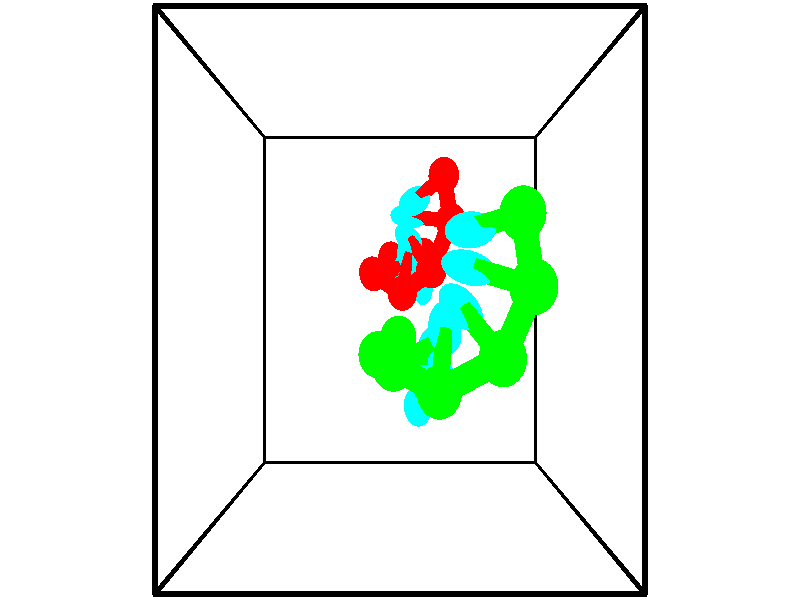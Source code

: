 // switches for output
#declare DRAW_BASES = 1; // possible values are 0, 1; only relevant for DNA ribbons
#declare DRAW_BASES_TYPE = 3; // possible values are 1, 2, 3; only relevant for DNA ribbons
#declare DRAW_FOG = 0; // set to 1 to enable fog

#include "colors.inc"

#include "transforms.inc"
background { rgb <1, 1, 1>}

#default {
   normal{
       ripples 0.25
       frequency 0.20
       turbulence 0.2
       lambda 5
   }
	finish {
		phong 0.1
		phong_size 40.
	}
}

// original window dimensions: 1024x640


// camera settings

camera {
	sky <-0, 1, 0>
	up <-0, 1, 0>
	right 1.6 * <1, 0, 0>
	location <2.5, 2.5, 11.1562>
	look_at <2.5, 2.5, 2.5>
	direction <0, 0, -8.6562>
	angle 67.0682
}


# declare cpy_camera_pos = <2.5, 2.5, 11.1562>;
# if (DRAW_FOG = 1)
fog {
	fog_type 2
	up vnormalize(cpy_camera_pos)
	color rgbt<1,1,1,0.3>
	distance 1e-5
	fog_alt 3e-3
	fog_offset 4
}
# end


// LIGHTS

# declare lum = 6;
global_settings {
	ambient_light rgb lum * <0.05, 0.05, 0.05>
	max_trace_level 15
}# declare cpy_direct_light_amount = 0.25;
light_source
{	1000 * <-1, -1, 1>,
	rgb lum * cpy_direct_light_amount
	parallel
}

light_source
{	1000 * <1, 1, -1>,
	rgb lum * cpy_direct_light_amount
	parallel
}

// strand 0

// nucleotide -1

// particle -1
sphere {
	<3.217373, 4.202240, 1.255846> 0.250000
	pigment { color rgbt <1,0,0,0> }
	no_shadow
}
cylinder {
	<2.939327, 3.976791, 1.434349>,  <2.772500, 3.841522, 1.541451>, 0.100000
	pigment { color rgbt <1,0,0,0> }
	no_shadow
}
cylinder {
	<2.939327, 3.976791, 1.434349>,  <3.217373, 4.202240, 1.255846>, 0.100000
	pigment { color rgbt <1,0,0,0> }
	no_shadow
}

// particle -1
sphere {
	<2.939327, 3.976791, 1.434349> 0.100000
	pigment { color rgbt <1,0,0,0> }
	no_shadow
}
sphere {
	0, 1
	scale<0.080000,0.200000,0.300000>
	matrix <-0.147420, -0.495807, -0.855829,
		0.703621, -0.660687, 0.261554,
		-0.695115, -0.563621, 0.446258,
		2.730793, 3.807705, 1.568227>
	pigment { color rgbt <0,1,1,0> }
	no_shadow
}
cylinder {
	<3.337575, 3.586860, 1.189049>,  <3.217373, 4.202240, 1.255846>, 0.130000
	pigment { color rgbt <1,0,0,0> }
	no_shadow
}

// nucleotide -1

// particle -1
sphere {
	<3.337575, 3.586860, 1.189049> 0.250000
	pigment { color rgbt <1,0,0,0> }
	no_shadow
}
cylinder {
	<2.939564, 3.625336, 1.178734>,  <2.700757, 3.648421, 1.172545>, 0.100000
	pigment { color rgbt <1,0,0,0> }
	no_shadow
}
cylinder {
	<2.939564, 3.625336, 1.178734>,  <3.337575, 3.586860, 1.189049>, 0.100000
	pigment { color rgbt <1,0,0,0> }
	no_shadow
}

// particle -1
sphere {
	<2.939564, 3.625336, 1.178734> 0.100000
	pigment { color rgbt <1,0,0,0> }
	no_shadow
}
sphere {
	0, 1
	scale<0.080000,0.200000,0.300000>
	matrix <-0.032484, -0.558277, -0.829018,
		-0.094139, -0.824059, 0.558627,
		-0.995029, 0.096189, -0.025787,
		2.641055, 3.654193, 1.170998>
	pigment { color rgbt <0,1,1,0> }
	no_shadow
}
cylinder {
	<3.016088, 2.908836, 1.221558>,  <3.337575, 3.586860, 1.189049>, 0.130000
	pigment { color rgbt <1,0,0,0> }
	no_shadow
}

// nucleotide -1

// particle -1
sphere {
	<3.016088, 2.908836, 1.221558> 0.250000
	pigment { color rgbt <1,0,0,0> }
	no_shadow
}
cylinder {
	<2.803883, 3.175995, 1.012764>,  <2.676559, 3.336290, 0.887487>, 0.100000
	pigment { color rgbt <1,0,0,0> }
	no_shadow
}
cylinder {
	<2.803883, 3.175995, 1.012764>,  <3.016088, 2.908836, 1.221558>, 0.100000
	pigment { color rgbt <1,0,0,0> }
	no_shadow
}

// particle -1
sphere {
	<2.803883, 3.175995, 1.012764> 0.100000
	pigment { color rgbt <1,0,0,0> }
	no_shadow
}
sphere {
	0, 1
	scale<0.080000,0.200000,0.300000>
	matrix <-0.065439, -0.646216, -0.760344,
		-0.845147, -0.369214, 0.386532,
		-0.530512, 0.667897, -0.521986,
		2.644729, 3.376364, 0.856168>
	pigment { color rgbt <0,1,1,0> }
	no_shadow
}
cylinder {
	<2.539358, 2.596466, 0.785960>,  <3.016088, 2.908836, 1.221558>, 0.130000
	pigment { color rgbt <1,0,0,0> }
	no_shadow
}

// nucleotide -1

// particle -1
sphere {
	<2.539358, 2.596466, 0.785960> 0.250000
	pigment { color rgbt <1,0,0,0> }
	no_shadow
}
cylinder {
	<2.603809, 2.952805, 0.616051>,  <2.642480, 3.166608, 0.514105>, 0.100000
	pigment { color rgbt <1,0,0,0> }
	no_shadow
}
cylinder {
	<2.603809, 2.952805, 0.616051>,  <2.539358, 2.596466, 0.785960>, 0.100000
	pigment { color rgbt <1,0,0,0> }
	no_shadow
}

// particle -1
sphere {
	<2.603809, 2.952805, 0.616051> 0.100000
	pigment { color rgbt <1,0,0,0> }
	no_shadow
}
sphere {
	0, 1
	scale<0.080000,0.200000,0.300000>
	matrix <-0.125953, -0.408316, -0.904109,
		-0.978863, 0.199178, 0.046414,
		0.161128, 0.890845, -0.424773,
		2.652148, 3.220058, 0.488619>
	pigment { color rgbt <0,1,1,0> }
	no_shadow
}
cylinder {
	<2.028261, 2.880800, 0.321307>,  <2.539358, 2.596466, 0.785960>, 0.130000
	pigment { color rgbt <1,0,0,0> }
	no_shadow
}

// nucleotide -1

// particle -1
sphere {
	<2.028261, 2.880800, 0.321307> 0.250000
	pigment { color rgbt <1,0,0,0> }
	no_shadow
}
cylinder {
	<2.393620, 2.978134, 0.190773>,  <2.612835, 3.036535, 0.112453>, 0.100000
	pigment { color rgbt <1,0,0,0> }
	no_shadow
}
cylinder {
	<2.393620, 2.978134, 0.190773>,  <2.028261, 2.880800, 0.321307>, 0.100000
	pigment { color rgbt <1,0,0,0> }
	no_shadow
}

// particle -1
sphere {
	<2.393620, 2.978134, 0.190773> 0.100000
	pigment { color rgbt <1,0,0,0> }
	no_shadow
}
sphere {
	0, 1
	scale<0.080000,0.200000,0.300000>
	matrix <-0.175911, -0.486998, -0.855504,
		-0.367098, 0.838821, -0.402017,
		0.913397, 0.243335, -0.326334,
		2.667639, 3.051135, 0.092873>
	pigment { color rgbt <0,1,1,0> }
	no_shadow
}
cylinder {
	<1.966516, 2.945071, -0.418715>,  <2.028261, 2.880800, 0.321307>, 0.130000
	pigment { color rgbt <1,0,0,0> }
	no_shadow
}

// nucleotide -1

// particle -1
sphere {
	<1.966516, 2.945071, -0.418715> 0.250000
	pigment { color rgbt <1,0,0,0> }
	no_shadow
}
cylinder {
	<2.365078, 2.930023, -0.388351>,  <2.604215, 2.920994, -0.370133>, 0.100000
	pigment { color rgbt <1,0,0,0> }
	no_shadow
}
cylinder {
	<2.365078, 2.930023, -0.388351>,  <1.966516, 2.945071, -0.418715>, 0.100000
	pigment { color rgbt <1,0,0,0> }
	no_shadow
}

// particle -1
sphere {
	<2.365078, 2.930023, -0.388351> 0.100000
	pigment { color rgbt <1,0,0,0> }
	no_shadow
}
sphere {
	0, 1
	scale<0.080000,0.200000,0.300000>
	matrix <0.036656, -0.616342, -0.786624,
		0.076379, 0.786579, -0.612748,
		0.996405, -0.037620, 0.075908,
		2.664000, 2.918737, -0.365579>
	pigment { color rgbt <0,1,1,0> }
	no_shadow
}
cylinder {
	<2.310933, 3.237969, -1.074022>,  <1.966516, 2.945071, -0.418715>, 0.130000
	pigment { color rgbt <1,0,0,0> }
	no_shadow
}

// nucleotide -1

// particle -1
sphere {
	<2.310933, 3.237969, -1.074022> 0.250000
	pigment { color rgbt <1,0,0,0> }
	no_shadow
}
cylinder {
	<2.604565, 3.010376, -0.925758>,  <2.780744, 2.873820, -0.836800>, 0.100000
	pigment { color rgbt <1,0,0,0> }
	no_shadow
}
cylinder {
	<2.604565, 3.010376, -0.925758>,  <2.310933, 3.237969, -1.074022>, 0.100000
	pigment { color rgbt <1,0,0,0> }
	no_shadow
}

// particle -1
sphere {
	<2.604565, 3.010376, -0.925758> 0.100000
	pigment { color rgbt <1,0,0,0> }
	no_shadow
}
sphere {
	0, 1
	scale<0.080000,0.200000,0.300000>
	matrix <0.163435, -0.381757, -0.909698,
		0.659104, 0.728368, -0.187247,
		0.734078, -0.568983, 0.370659,
		2.824788, 2.839681, -0.814561>
	pigment { color rgbt <0,1,1,0> }
	no_shadow
}
cylinder {
	<3.005451, 3.326750, -1.440172>,  <2.310933, 3.237969, -1.074022>, 0.130000
	pigment { color rgbt <1,0,0,0> }
	no_shadow
}

// nucleotide -1

// particle -1
sphere {
	<3.005451, 3.326750, -1.440172> 0.250000
	pigment { color rgbt <1,0,0,0> }
	no_shadow
}
cylinder {
	<2.983921, 2.963547, -1.273979>,  <2.971003, 2.745625, -1.174263>, 0.100000
	pigment { color rgbt <1,0,0,0> }
	no_shadow
}
cylinder {
	<2.983921, 2.963547, -1.273979>,  <3.005451, 3.326750, -1.440172>, 0.100000
	pigment { color rgbt <1,0,0,0> }
	no_shadow
}

// particle -1
sphere {
	<2.983921, 2.963547, -1.273979> 0.100000
	pigment { color rgbt <1,0,0,0> }
	no_shadow
}
sphere {
	0, 1
	scale<0.080000,0.200000,0.300000>
	matrix <0.001347, -0.416151, -0.909294,
		0.998549, -0.048383, 0.023622,
		-0.053825, -0.908007, 0.415482,
		2.967774, 2.691144, -1.149334>
	pigment { color rgbt <0,1,1,0> }
	no_shadow
}
// strand 1

// nucleotide -1

// particle -1
sphere {
	<2.810156, 1.686296, 2.175422> 0.250000
	pigment { color rgbt <0,1,0,0> }
	no_shadow
}
cylinder {
	<2.773689, 1.443405, 2.491135>,  <2.751810, 1.297671, 2.680562>, 0.100000
	pigment { color rgbt <0,1,0,0> }
	no_shadow
}
cylinder {
	<2.773689, 1.443405, 2.491135>,  <2.810156, 1.686296, 2.175422>, 0.100000
	pigment { color rgbt <0,1,0,0> }
	no_shadow
}

// particle -1
sphere {
	<2.773689, 1.443405, 2.491135> 0.100000
	pigment { color rgbt <0,1,0,0> }
	no_shadow
}
sphere {
	0, 1
	scale<0.080000,0.200000,0.300000>
	matrix <0.252705, 0.752531, 0.608143,
		-0.963239, 0.254897, 0.084845,
		-0.091166, -0.607227, 0.789280,
		2.746340, 1.261237, 2.727919>
	pigment { color rgbt <0,1,1,0> }
	no_shadow
}
cylinder {
	<2.477242, 2.068017, 2.772869>,  <2.810156, 1.686296, 2.175422>, 0.130000
	pigment { color rgbt <0,1,0,0> }
	no_shadow
}

// nucleotide -1

// particle -1
sphere {
	<2.477242, 2.068017, 2.772869> 0.250000
	pigment { color rgbt <0,1,0,0> }
	no_shadow
}
cylinder {
	<2.705915, 1.765076, 2.899101>,  <2.843120, 1.583311, 2.974841>, 0.100000
	pigment { color rgbt <0,1,0,0> }
	no_shadow
}
cylinder {
	<2.705915, 1.765076, 2.899101>,  <2.477242, 2.068017, 2.772869>, 0.100000
	pigment { color rgbt <0,1,0,0> }
	no_shadow
}

// particle -1
sphere {
	<2.705915, 1.765076, 2.899101> 0.100000
	pigment { color rgbt <0,1,0,0> }
	no_shadow
}
sphere {
	0, 1
	scale<0.080000,0.200000,0.300000>
	matrix <0.266796, 0.535325, 0.801403,
		-0.775885, -0.373953, 0.508096,
		0.571684, -0.757354, 0.315582,
		2.877421, 1.537869, 2.993776>
	pigment { color rgbt <0,1,1,0> }
	no_shadow
}
cylinder {
	<2.218823, 1.917734, 3.431808>,  <2.477242, 2.068017, 2.772869>, 0.130000
	pigment { color rgbt <0,1,0,0> }
	no_shadow
}

// nucleotide -1

// particle -1
sphere {
	<2.218823, 1.917734, 3.431808> 0.250000
	pigment { color rgbt <0,1,0,0> }
	no_shadow
}
cylinder {
	<2.608095, 1.838654, 3.384758>,  <2.841658, 1.791206, 3.356528>, 0.100000
	pigment { color rgbt <0,1,0,0> }
	no_shadow
}
cylinder {
	<2.608095, 1.838654, 3.384758>,  <2.218823, 1.917734, 3.431808>, 0.100000
	pigment { color rgbt <0,1,0,0> }
	no_shadow
}

// particle -1
sphere {
	<2.608095, 1.838654, 3.384758> 0.100000
	pigment { color rgbt <0,1,0,0> }
	no_shadow
}
sphere {
	0, 1
	scale<0.080000,0.200000,0.300000>
	matrix <0.227273, 0.747103, 0.624647,
		-0.035614, -0.634627, 0.771998,
		0.973180, -0.197700, -0.117626,
		2.900049, 1.779343, 3.349470>
	pigment { color rgbt <0,1,1,0> }
	no_shadow
}
cylinder {
	<2.422797, 1.852261, 4.051269>,  <2.218823, 1.917734, 3.431808>, 0.130000
	pigment { color rgbt <0,1,0,0> }
	no_shadow
}

// nucleotide -1

// particle -1
sphere {
	<2.422797, 1.852261, 4.051269> 0.250000
	pigment { color rgbt <0,1,0,0> }
	no_shadow
}
cylinder {
	<2.750011, 1.982849, 3.861855>,  <2.946340, 2.061202, 3.748206>, 0.100000
	pigment { color rgbt <0,1,0,0> }
	no_shadow
}
cylinder {
	<2.750011, 1.982849, 3.861855>,  <2.422797, 1.852261, 4.051269>, 0.100000
	pigment { color rgbt <0,1,0,0> }
	no_shadow
}

// particle -1
sphere {
	<2.750011, 1.982849, 3.861855> 0.100000
	pigment { color rgbt <0,1,0,0> }
	no_shadow
}
sphere {
	0, 1
	scale<0.080000,0.200000,0.300000>
	matrix <0.240416, 0.553843, 0.797156,
		0.522507, -0.765949, 0.374578,
		0.818038, 0.326465, -0.473533,
		2.995422, 2.080790, 3.719794>
	pigment { color rgbt <0,1,1,0> }
	no_shadow
}
cylinder {
	<2.934692, 1.650349, 4.480158>,  <2.422797, 1.852261, 4.051269>, 0.130000
	pigment { color rgbt <0,1,0,0> }
	no_shadow
}

// nucleotide -1

// particle -1
sphere {
	<2.934692, 1.650349, 4.480158> 0.250000
	pigment { color rgbt <0,1,0,0> }
	no_shadow
}
cylinder {
	<2.985596, 1.984406, 4.266113>,  <3.016138, 2.184839, 4.137687>, 0.100000
	pigment { color rgbt <0,1,0,0> }
	no_shadow
}
cylinder {
	<2.985596, 1.984406, 4.266113>,  <2.934692, 1.650349, 4.480158>, 0.100000
	pigment { color rgbt <0,1,0,0> }
	no_shadow
}

// particle -1
sphere {
	<2.985596, 1.984406, 4.266113> 0.100000
	pigment { color rgbt <0,1,0,0> }
	no_shadow
}
sphere {
	0, 1
	scale<0.080000,0.200000,0.300000>
	matrix <0.209139, 0.504775, 0.837534,
		0.969570, -0.218498, -0.110423,
		0.127260, 0.835141, -0.535111,
		3.023774, 2.234948, 4.105580>
	pigment { color rgbt <0,1,1,0> }
	no_shadow
}
cylinder {
	<3.578996, 1.987903, 4.816066>,  <2.934692, 1.650349, 4.480158>, 0.130000
	pigment { color rgbt <0,1,0,0> }
	no_shadow
}

// nucleotide -1

// particle -1
sphere {
	<3.578996, 1.987903, 4.816066> 0.250000
	pigment { color rgbt <0,1,0,0> }
	no_shadow
}
cylinder {
	<3.345808, 2.246323, 4.618980>,  <3.205895, 2.401374, 4.500729>, 0.100000
	pigment { color rgbt <0,1,0,0> }
	no_shadow
}
cylinder {
	<3.345808, 2.246323, 4.618980>,  <3.578996, 1.987903, 4.816066>, 0.100000
	pigment { color rgbt <0,1,0,0> }
	no_shadow
}

// particle -1
sphere {
	<3.345808, 2.246323, 4.618980> 0.100000
	pigment { color rgbt <0,1,0,0> }
	no_shadow
}
sphere {
	0, 1
	scale<0.080000,0.200000,0.300000>
	matrix <0.061407, 0.639723, 0.766149,
		0.810170, 0.416385, -0.412611,
		-0.582970, 0.646048, -0.492715,
		3.170917, 2.440137, 4.471166>
	pigment { color rgbt <0,1,1,0> }
	no_shadow
}
cylinder {
	<3.896231, 2.616706, 4.846993>,  <3.578996, 1.987903, 4.816066>, 0.130000
	pigment { color rgbt <0,1,0,0> }
	no_shadow
}

// nucleotide -1

// particle -1
sphere {
	<3.896231, 2.616706, 4.846993> 0.250000
	pigment { color rgbt <0,1,0,0> }
	no_shadow
}
cylinder {
	<3.517313, 2.716202, 4.766235>,  <3.289962, 2.775899, 4.717781>, 0.100000
	pigment { color rgbt <0,1,0,0> }
	no_shadow
}
cylinder {
	<3.517313, 2.716202, 4.766235>,  <3.896231, 2.616706, 4.846993>, 0.100000
	pigment { color rgbt <0,1,0,0> }
	no_shadow
}

// particle -1
sphere {
	<3.517313, 2.716202, 4.766235> 0.100000
	pigment { color rgbt <0,1,0,0> }
	no_shadow
}
sphere {
	0, 1
	scale<0.080000,0.200000,0.300000>
	matrix <0.015186, 0.664363, 0.747255,
		0.320004, 0.704805, -0.633125,
		-0.947294, 0.248740, -0.201896,
		3.233125, 2.790824, 4.705667>
	pigment { color rgbt <0,1,1,0> }
	no_shadow
}
cylinder {
	<3.830343, 3.282312, 4.616170>,  <3.896231, 2.616706, 4.846993>, 0.130000
	pigment { color rgbt <0,1,0,0> }
	no_shadow
}

// nucleotide -1

// particle -1
sphere {
	<3.830343, 3.282312, 4.616170> 0.250000
	pigment { color rgbt <0,1,0,0> }
	no_shadow
}
cylinder {
	<3.486931, 3.181778, 4.794945>,  <3.280883, 3.121457, 4.902210>, 0.100000
	pigment { color rgbt <0,1,0,0> }
	no_shadow
}
cylinder {
	<3.486931, 3.181778, 4.794945>,  <3.830343, 3.282312, 4.616170>, 0.100000
	pigment { color rgbt <0,1,0,0> }
	no_shadow
}

// particle -1
sphere {
	<3.486931, 3.181778, 4.794945> 0.100000
	pigment { color rgbt <0,1,0,0> }
	no_shadow
}
sphere {
	0, 1
	scale<0.080000,0.200000,0.300000>
	matrix <0.194216, 0.647295, 0.737082,
		-0.474556, 0.719611, -0.506910,
		-0.858532, -0.251336, 0.446938,
		3.229371, 3.106377, 4.929026>
	pigment { color rgbt <0,1,1,0> }
	no_shadow
}
// box output
cylinder {
	<0.000000, 0.000000, 0.000000>,  <5.000000, 0.000000, 0.000000>, 0.025000
	pigment { color rgbt <0,0,0,0> }
	no_shadow
}
cylinder {
	<0.000000, 0.000000, 0.000000>,  <0.000000, 5.000000, 0.000000>, 0.025000
	pigment { color rgbt <0,0,0,0> }
	no_shadow
}
cylinder {
	<0.000000, 0.000000, 0.000000>,  <0.000000, 0.000000, 5.000000>, 0.025000
	pigment { color rgbt <0,0,0,0> }
	no_shadow
}
cylinder {
	<5.000000, 5.000000, 5.000000>,  <0.000000, 5.000000, 5.000000>, 0.025000
	pigment { color rgbt <0,0,0,0> }
	no_shadow
}
cylinder {
	<5.000000, 5.000000, 5.000000>,  <5.000000, 0.000000, 5.000000>, 0.025000
	pigment { color rgbt <0,0,0,0> }
	no_shadow
}
cylinder {
	<5.000000, 5.000000, 5.000000>,  <5.000000, 5.000000, 0.000000>, 0.025000
	pigment { color rgbt <0,0,0,0> }
	no_shadow
}
cylinder {
	<0.000000, 0.000000, 5.000000>,  <0.000000, 5.000000, 5.000000>, 0.025000
	pigment { color rgbt <0,0,0,0> }
	no_shadow
}
cylinder {
	<0.000000, 0.000000, 5.000000>,  <5.000000, 0.000000, 5.000000>, 0.025000
	pigment { color rgbt <0,0,0,0> }
	no_shadow
}
cylinder {
	<5.000000, 5.000000, 0.000000>,  <0.000000, 5.000000, 0.000000>, 0.025000
	pigment { color rgbt <0,0,0,0> }
	no_shadow
}
cylinder {
	<5.000000, 5.000000, 0.000000>,  <5.000000, 0.000000, 0.000000>, 0.025000
	pigment { color rgbt <0,0,0,0> }
	no_shadow
}
cylinder {
	<5.000000, 0.000000, 5.000000>,  <5.000000, 0.000000, 0.000000>, 0.025000
	pigment { color rgbt <0,0,0,0> }
	no_shadow
}
cylinder {
	<0.000000, 5.000000, 0.000000>,  <0.000000, 5.000000, 5.000000>, 0.025000
	pigment { color rgbt <0,0,0,0> }
	no_shadow
}
// end of box output
